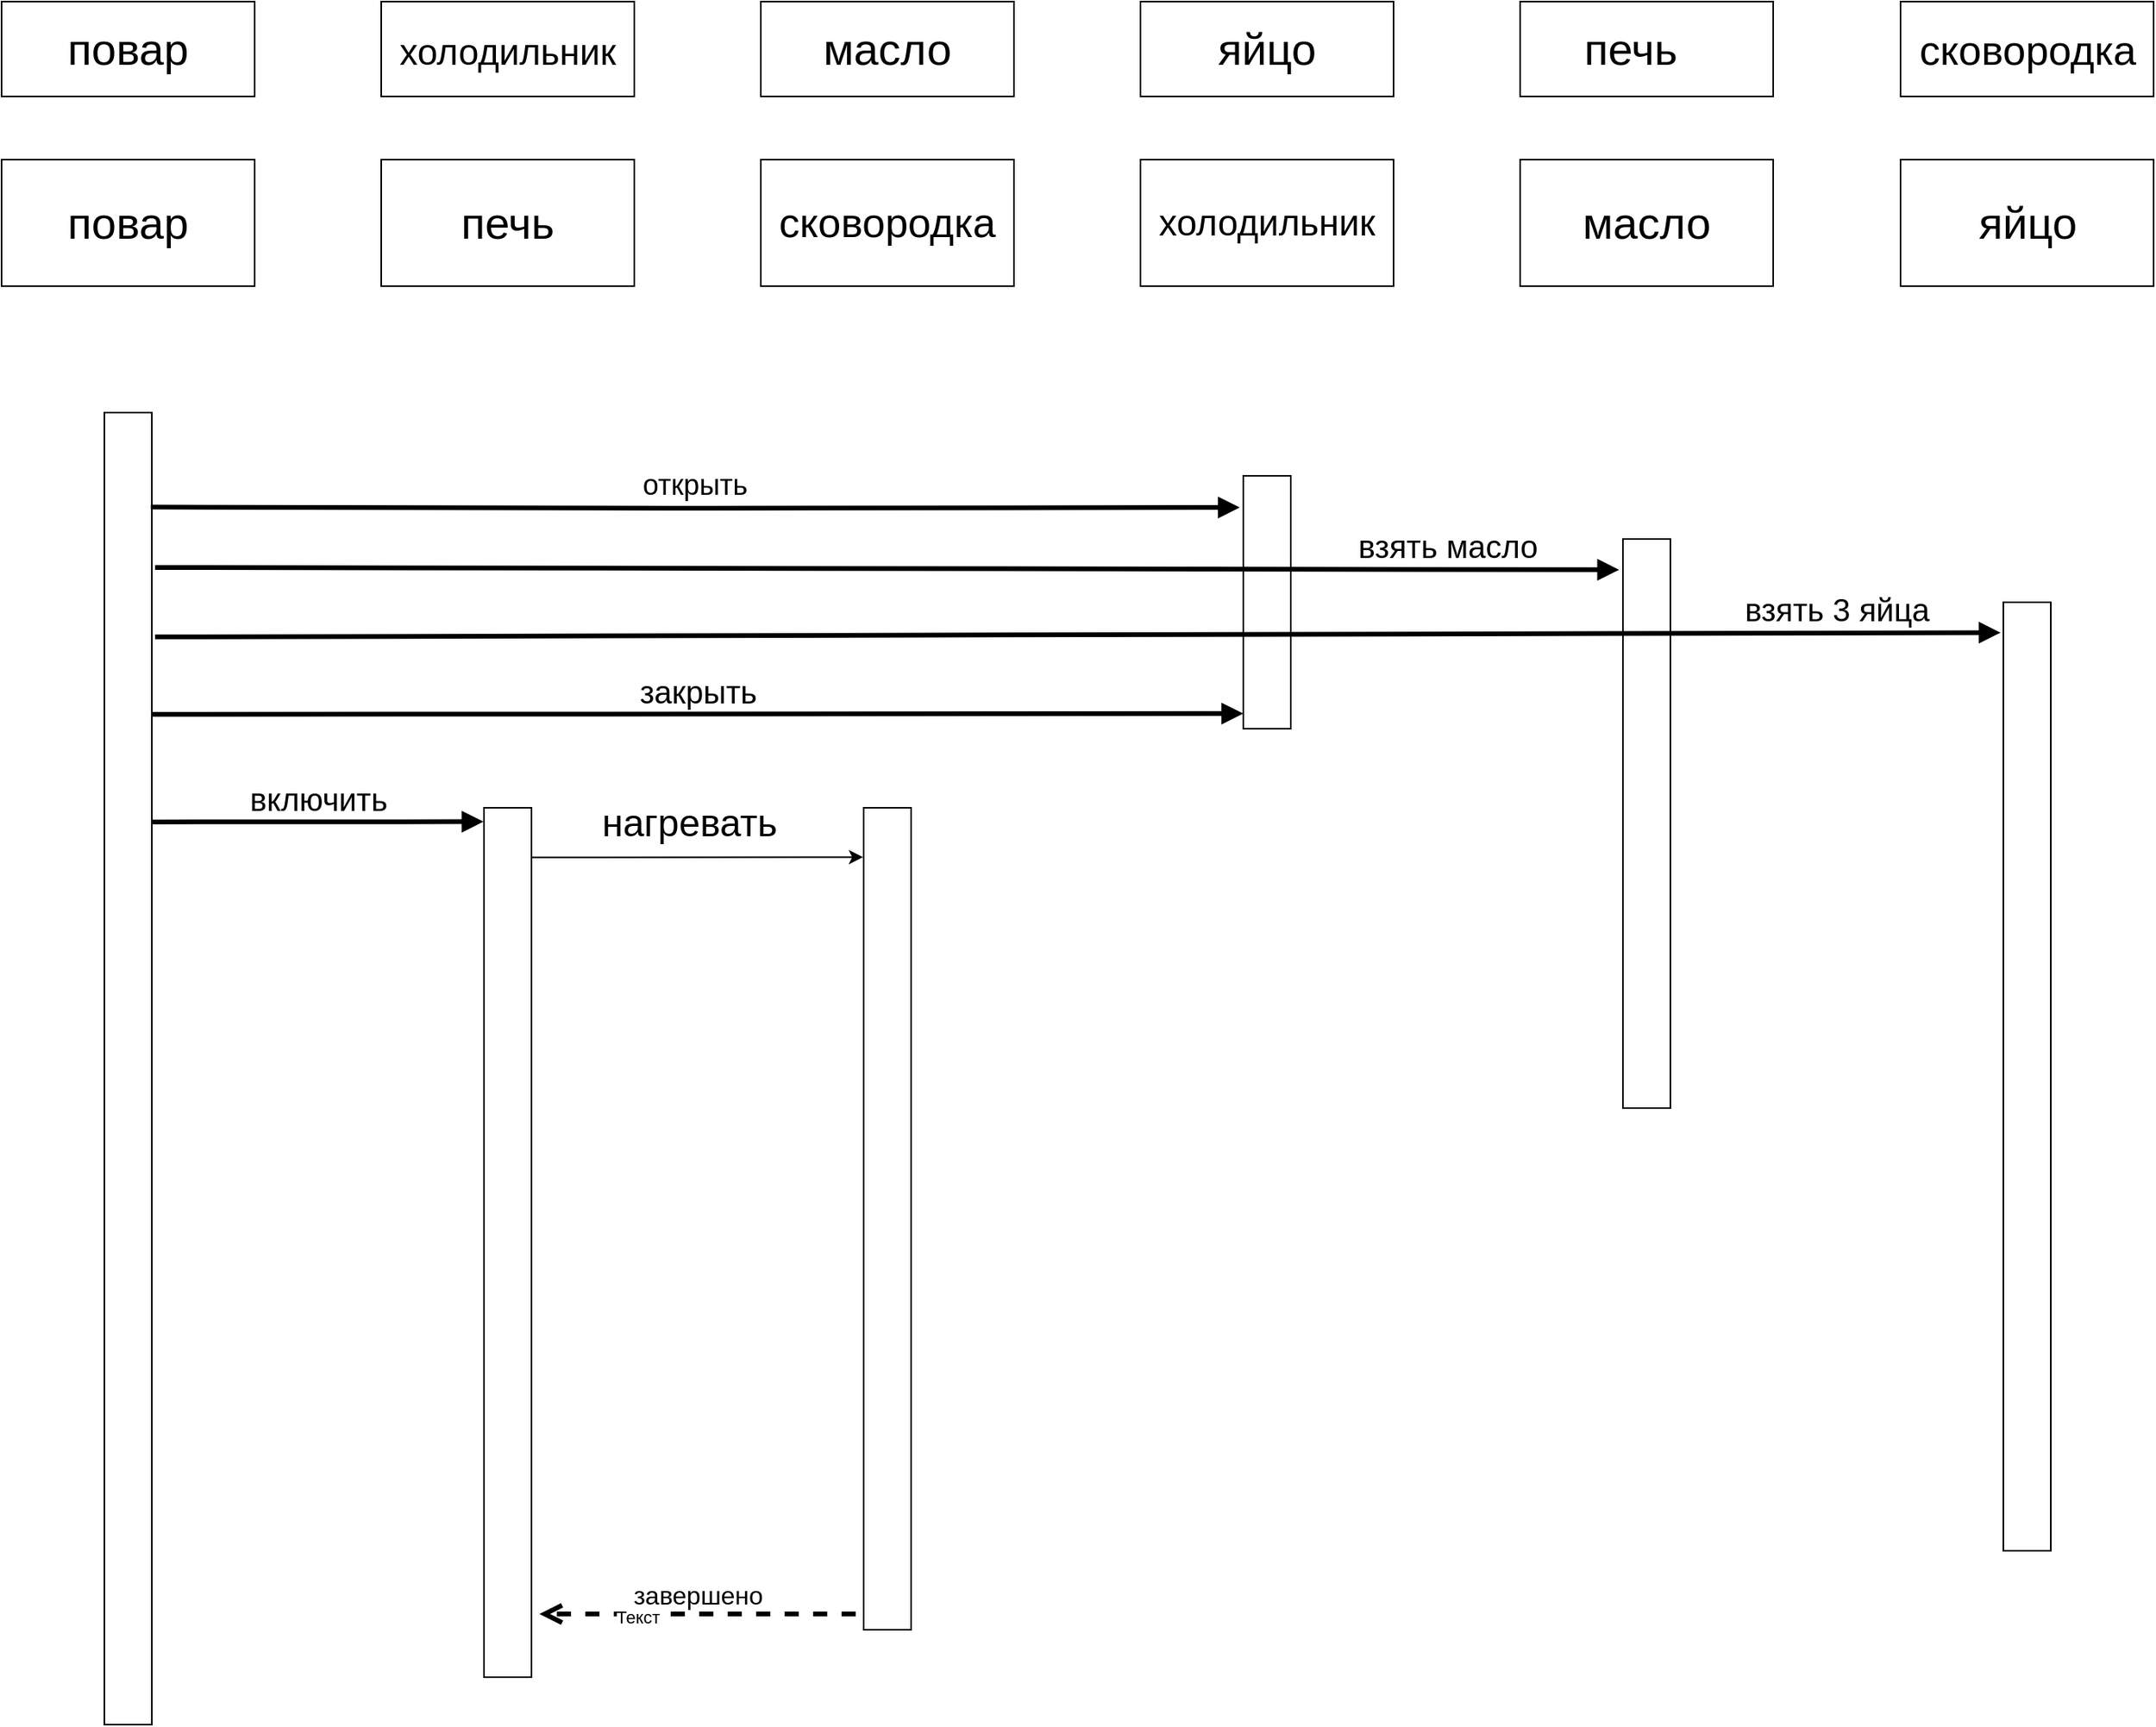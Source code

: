 <mxfile version="15.1.1" type="github">
  <diagram id="aLf2_ICq154Jyb_9Sh-q" name="Page-1">
    <mxGraphModel dx="806" dy="490" grid="1" gridSize="10" guides="1" tooltips="1" connect="1" arrows="1" fold="1" page="1" pageScale="1" pageWidth="827" pageHeight="1169" math="0" shadow="0">
      <root>
        <mxCell id="0" />
        <mxCell id="1" parent="0" />
        <mxCell id="samGDBztTZufesjh3Rk6-2" value="" style="rounded=0;whiteSpace=wrap;html=1;" vertex="1" parent="1">
          <mxGeometry x="40" y="60" width="160" height="60" as="geometry" />
        </mxCell>
        <mxCell id="samGDBztTZufesjh3Rk6-11" value="&lt;span style=&quot;color: rgba(0 , 0 , 0 , 0) ; font-family: monospace ; font-size: 0px&quot;&gt;&lt;font style=&quot;vertical-align: inherit&quot;&gt;&lt;font style=&quot;vertical-align: inherit&quot;&gt;% 3CmxGraphModel% 3E% 3Croot% 3E% 3CmxCell% 20id% 3D% 220% 22% 2F% 3E% 3CmxCell% 20id% 3D% 221% 22% 20parent% 3D% 220% 22% 2F% 3E% 3CmxCell% 20id% 3D % 222% 22% 20value% 3D% 22% 26lt% 3Bdiv% 20style% 3D% 26quot% 3Btext-align% 3A% 20justify% 26quot% 3B% 26gt% 3B% 26lt% 3Bspan% 20style% 3D% 26quot% 3Bfont-size % 3A% 2028px% 26quot% 3B% 26gt% 3B% 26lt% 3Bfont% 20style% 3D% 26quot% 3Bvertical-align% 3A% 20inherit% 26quot% 3B% 26gt% 3B% 26lt% 3Bfont% 20style% 3D% 26quot% 3Bvertical -align% 3A% 20inherit% 26quot% 3B% 26gt% 3B% 26lt% 3Bfont% 20style% 3D% 26quot% 3Bvertical-align% 3A% 20inherit% 26quot% 3B% 26gt% 3B% 26lt% 3Bfont% 20style% 3D% 26quot % 3Bvertical-align% 3A% 20inherit% 26quot% 3B% 26gt% 3B% 26lt% 3Bfont% 20style% 3D% 26quot% 3Bvertical-align% 3A% 20inherit% 26quot% 3B% 26gt% 3B% 26lt% 3Bfont% 20style% 3D % 26quot% 3Bvertical-align% 3A% 20inherit% 26quot% 3B% 26gt% 3B% D0% BF% D0% BE% D0% B2% D0% B0% D1% 80% 26lt% 3B% 2Ffont% 26gt% 3B% 26lt % 3B% 2Ffont% 26gt% 3B% 26lt% 3B% 2Ffont% 26gt% 3B% 26lt% 3B% 2Ffont% 26gt% 3B% 26lt% 3B% 2Ffont% 26gt% 3B% 26lt% 3B% 2Ffont% 26gt% 3B% 26lt% 3B% 2Fspan% 26gt% 3B% 26lt% 3B% 2Fdiv% 26gt% 3B% 22 % 20style% 3D% 22text% 3Bhtml% 3D1% 3BstrokeColor% 3Dnone% 3BfillColor% 3Dnone% 3Balign% 3Dcenter% 3BverticalAlign% 3Dmiddle% 3BwhiteSpace% 3Dwrap% 3Bounded% 3D0% 3B% 22% 20vertex% 22% % 221% 22% 3E% 3CmxGeometry% 20x% 3D% 2250% 22% 20y% 3D% 2280% 22% 20width% 3D% 22140% 22% 20height% 3D% 2220% 22% 20as% 3D% 22geometry% 22% 2F % 3E% 3C% 2FmxCell% 3E% 3C% 2Froot% 3E% 3C% 2FmxGraphModel% 3E22geometry% 22% 2F% 3E% 3C% 2FmxCell% 3E% 3C% 2Froot% 3E% 3C% 2FmxGraphModel% 3E22geometry% 22% 2F% 3E% 3C% 2FmxCell% 3E% 3C% 2Froot% 3E% 3C% 2FmxGraphModel% 3E&lt;/font&gt;&lt;/font&gt;&lt;/span&gt;" style="rounded=0;whiteSpace=wrap;html=1;" vertex="1" parent="1">
          <mxGeometry x="280" y="60" width="160" height="60" as="geometry" />
        </mxCell>
        <mxCell id="samGDBztTZufesjh3Rk6-12" value="" style="rounded=0;whiteSpace=wrap;html=1;" vertex="1" parent="1">
          <mxGeometry x="520" y="60" width="160" height="60" as="geometry" />
        </mxCell>
        <mxCell id="samGDBztTZufesjh3Rk6-13" value="" style="rounded=0;whiteSpace=wrap;html=1;" vertex="1" parent="1">
          <mxGeometry x="760" y="60" width="160" height="60" as="geometry" />
        </mxCell>
        <mxCell id="samGDBztTZufesjh3Rk6-14" value="" style="rounded=0;whiteSpace=wrap;html=1;" vertex="1" parent="1">
          <mxGeometry x="1000" y="60" width="160" height="60" as="geometry" />
        </mxCell>
        <mxCell id="samGDBztTZufesjh3Rk6-15" value="" style="rounded=0;whiteSpace=wrap;html=1;" vertex="1" parent="1">
          <mxGeometry x="1240.5" y="60" width="160" height="60" as="geometry" />
        </mxCell>
        <mxCell id="samGDBztTZufesjh3Rk6-16" value="&lt;div style=&quot;text-align: justify&quot;&gt;&lt;span style=&quot;font-size: 28px&quot;&gt;&lt;font style=&quot;vertical-align: inherit&quot;&gt;&lt;font style=&quot;vertical-align: inherit&quot;&gt;&lt;font style=&quot;vertical-align: inherit&quot;&gt;&lt;font style=&quot;vertical-align: inherit&quot;&gt;&lt;font style=&quot;vertical-align: inherit&quot;&gt;&lt;font style=&quot;vertical-align: inherit&quot;&gt;&lt;font style=&quot;vertical-align: inherit&quot;&gt;&lt;font style=&quot;vertical-align: inherit&quot;&gt;повар&lt;/font&gt;&lt;/font&gt;&lt;/font&gt;&lt;/font&gt;&lt;/font&gt;&lt;/font&gt;&lt;/font&gt;&lt;/font&gt;&lt;/span&gt;&lt;/div&gt;" style="text;html=1;strokeColor=none;fillColor=none;align=center;verticalAlign=middle;whiteSpace=wrap;rounded=0;" vertex="1" parent="1">
          <mxGeometry x="50" y="80" width="140" height="20" as="geometry" />
        </mxCell>
        <mxCell id="samGDBztTZufesjh3Rk6-17" value="&lt;div style=&quot;text-align: justify&quot;&gt;&lt;span style=&quot;font-size: 28px&quot;&gt;&lt;font style=&quot;vertical-align: inherit&quot;&gt;&lt;font style=&quot;vertical-align: inherit&quot;&gt;&lt;font style=&quot;vertical-align: inherit&quot;&gt;&lt;font style=&quot;vertical-align: inherit&quot;&gt;&lt;font style=&quot;vertical-align: inherit&quot;&gt;&lt;font style=&quot;vertical-align: inherit&quot;&gt;&lt;font style=&quot;vertical-align: inherit&quot;&gt;&lt;font style=&quot;vertical-align: inherit ; font-size: 23px&quot;&gt;&lt;font style=&quot;vertical-align: inherit&quot;&gt;&lt;font style=&quot;vertical-align: inherit&quot;&gt;&lt;font style=&quot;vertical-align: inherit&quot;&gt;&lt;font style=&quot;vertical-align: inherit&quot;&gt;холодильник&lt;/font&gt;&lt;/font&gt;&lt;/font&gt;&lt;/font&gt;&lt;/font&gt;&lt;/font&gt;&lt;/font&gt;&lt;/font&gt;&lt;/font&gt;&lt;/font&gt;&lt;/font&gt;&lt;/font&gt;&lt;/span&gt;&lt;/div&gt;" style="text;html=1;strokeColor=none;fillColor=none;align=center;verticalAlign=middle;whiteSpace=wrap;rounded=0;" vertex="1" parent="1">
          <mxGeometry x="290" y="80" width="140" height="20" as="geometry" />
        </mxCell>
        <mxCell id="samGDBztTZufesjh3Rk6-18" value="&lt;div style=&quot;text-align: justify&quot;&gt;&lt;span style=&quot;font-size: 28px&quot;&gt;&lt;font style=&quot;vertical-align: inherit&quot;&gt;&lt;font style=&quot;vertical-align: inherit&quot;&gt;&lt;font style=&quot;vertical-align: inherit&quot;&gt;&lt;font style=&quot;vertical-align: inherit&quot;&gt;&lt;font style=&quot;vertical-align: inherit&quot;&gt;&lt;font style=&quot;vertical-align: inherit&quot;&gt;&lt;font style=&quot;vertical-align: inherit&quot;&gt;&lt;font style=&quot;vertical-align: inherit&quot;&gt;&lt;font style=&quot;vertical-align: inherit&quot;&gt;&lt;font style=&quot;vertical-align: inherit&quot;&gt;масло&lt;/font&gt;&lt;/font&gt;&lt;/font&gt;&lt;/font&gt;&lt;/font&gt;&lt;/font&gt;&lt;/font&gt;&lt;/font&gt;&lt;/font&gt;&lt;/font&gt;&lt;/span&gt;&lt;/div&gt;" style="text;html=1;strokeColor=none;fillColor=none;align=center;verticalAlign=middle;whiteSpace=wrap;rounded=0;" vertex="1" parent="1">
          <mxGeometry x="530" y="80" width="140" height="20" as="geometry" />
        </mxCell>
        <mxCell id="samGDBztTZufesjh3Rk6-19" value="&lt;div style=&quot;text-align: justify&quot;&gt;&lt;span style=&quot;font-size: 28px&quot;&gt;&lt;font style=&quot;vertical-align: inherit&quot;&gt;&lt;font style=&quot;vertical-align: inherit&quot;&gt;&lt;font style=&quot;vertical-align: inherit&quot;&gt;&lt;font style=&quot;vertical-align: inherit&quot;&gt;&lt;font style=&quot;vertical-align: inherit&quot;&gt;&lt;font style=&quot;vertical-align: inherit&quot;&gt;&lt;font style=&quot;vertical-align: inherit&quot;&gt;&lt;font style=&quot;vertical-align: inherit&quot;&gt;&lt;font style=&quot;vertical-align: inherit&quot;&gt;&lt;font style=&quot;vertical-align: inherit&quot;&gt;яйцо&lt;/font&gt;&lt;/font&gt;&lt;/font&gt;&lt;/font&gt;&lt;/font&gt;&lt;/font&gt;&lt;/font&gt;&lt;/font&gt;&lt;/font&gt;&lt;/font&gt;&lt;/span&gt;&lt;/div&gt;" style="text;html=1;strokeColor=none;fillColor=none;align=center;verticalAlign=middle;whiteSpace=wrap;rounded=0;" vertex="1" parent="1">
          <mxGeometry x="770" y="80" width="140" height="20" as="geometry" />
        </mxCell>
        <mxCell id="samGDBztTZufesjh3Rk6-20" value="&lt;div style=&quot;text-align: justify&quot;&gt;&lt;span style=&quot;font-size: 28px&quot;&gt;&lt;font style=&quot;vertical-align: inherit&quot;&gt;&lt;font style=&quot;vertical-align: inherit&quot;&gt;&lt;font style=&quot;vertical-align: inherit&quot;&gt;&lt;font style=&quot;vertical-align: inherit&quot;&gt;&lt;font style=&quot;vertical-align: inherit&quot;&gt;&lt;font style=&quot;vertical-align: inherit&quot;&gt;&lt;font style=&quot;vertical-align: inherit&quot;&gt;&lt;font style=&quot;vertical-align: inherit&quot;&gt;&lt;font style=&quot;vertical-align: inherit&quot;&gt;&lt;font style=&quot;vertical-align: inherit&quot;&gt;печь&lt;/font&gt;&lt;/font&gt;&lt;/font&gt;&lt;/font&gt;&lt;/font&gt;&lt;/font&gt;&lt;/font&gt;&lt;/font&gt;&lt;/font&gt;&lt;/font&gt;&lt;/span&gt;&lt;/div&gt;" style="text;html=1;strokeColor=none;fillColor=none;align=center;verticalAlign=middle;whiteSpace=wrap;rounded=0;" vertex="1" parent="1">
          <mxGeometry x="1000" y="80" width="140" height="20" as="geometry" />
        </mxCell>
        <mxCell id="samGDBztTZufesjh3Rk6-21" value="&lt;div style=&quot;text-align: justify&quot;&gt;&lt;span style=&quot;font-size: 28px&quot;&gt;&lt;font style=&quot;vertical-align: inherit&quot;&gt;&lt;font style=&quot;vertical-align: inherit&quot;&gt;&lt;font style=&quot;vertical-align: inherit&quot;&gt;&lt;font style=&quot;vertical-align: inherit&quot;&gt;&lt;font style=&quot;vertical-align: inherit&quot;&gt;&lt;font style=&quot;vertical-align: inherit&quot;&gt;&lt;font style=&quot;vertical-align: inherit&quot;&gt;&lt;font style=&quot;vertical-align: inherit ; font-size: 26px&quot;&gt;&lt;font style=&quot;vertical-align: inherit&quot;&gt;&lt;font style=&quot;vertical-align: inherit&quot;&gt;сковородка&lt;/font&gt;&lt;/font&gt;&lt;/font&gt;&lt;/font&gt;&lt;/font&gt;&lt;/font&gt;&lt;/font&gt;&lt;/font&gt;&lt;/font&gt;&lt;/font&gt;&lt;/span&gt;&lt;/div&gt;" style="text;html=1;strokeColor=none;fillColor=none;align=center;verticalAlign=middle;whiteSpace=wrap;rounded=0;" vertex="1" parent="1">
          <mxGeometry x="1250.5" y="80" width="140" height="20" as="geometry" />
        </mxCell>
        <mxCell id="samGDBztTZufesjh3Rk6-22" value="" style="html=1;points=[];perimeter=orthogonalPerimeter;" vertex="1" parent="1">
          <mxGeometry x="345" y="570" width="30" height="550" as="geometry" />
        </mxCell>
        <mxCell id="samGDBztTZufesjh3Rk6-23" value="" style="html=1;points=[];perimeter=orthogonalPerimeter;" vertex="1" parent="1">
          <mxGeometry x="585" y="570" width="30" height="520" as="geometry" />
        </mxCell>
        <mxCell id="samGDBztTZufesjh3Rk6-24" value="" style="endArrow=classic;html=1;entryX=-0.011;entryY=0.06;entryDx=0;entryDy=0;entryPerimeter=0;exitX=0.989;exitY=0.057;exitDx=0;exitDy=0;exitPerimeter=0;" edge="1" parent="1" source="samGDBztTZufesjh3Rk6-22" target="samGDBztTZufesjh3Rk6-23">
          <mxGeometry width="50" height="50" relative="1" as="geometry">
            <mxPoint x="730" y="560" as="sourcePoint" />
            <mxPoint x="780" y="510" as="targetPoint" />
          </mxGeometry>
        </mxCell>
        <mxCell id="samGDBztTZufesjh3Rk6-28" value="&lt;span style=&quot;font-size: 28px ; text-align: justify&quot;&gt;&lt;font style=&quot;vertical-align: inherit&quot;&gt;&lt;font style=&quot;vertical-align: inherit&quot;&gt;повар&lt;/font&gt;&lt;/font&gt;&lt;/span&gt;" style="whiteSpace=wrap;html=1;align=center;" vertex="1" parent="1">
          <mxGeometry x="40" y="160" width="160" height="80" as="geometry" />
        </mxCell>
        <mxCell id="samGDBztTZufesjh3Rk6-29" value="&lt;span style=&quot;font-size: 28px ; text-align: justify&quot;&gt;&lt;font style=&quot;vertical-align: inherit&quot;&gt;&lt;font style=&quot;vertical-align: inherit&quot;&gt;печь&lt;/font&gt;&lt;/font&gt;&lt;/span&gt;" style="whiteSpace=wrap;html=1;align=center;" vertex="1" parent="1">
          <mxGeometry x="280" y="160" width="160" height="80" as="geometry" />
        </mxCell>
        <mxCell id="samGDBztTZufesjh3Rk6-30" value="&lt;span style=&quot;font-size: 26px ; text-align: justify&quot;&gt;&lt;font style=&quot;vertical-align: inherit&quot;&gt;&lt;font style=&quot;vertical-align: inherit&quot;&gt;сковородка&lt;/font&gt;&lt;/font&gt;&lt;/span&gt;" style="whiteSpace=wrap;html=1;align=center;" vertex="1" parent="1">
          <mxGeometry x="520" y="160" width="160" height="80" as="geometry" />
        </mxCell>
        <mxCell id="samGDBztTZufesjh3Rk6-31" value="&lt;span style=&quot;font-size: 23px ; text-align: justify&quot;&gt;&lt;font style=&quot;vertical-align: inherit&quot;&gt;&lt;font style=&quot;vertical-align: inherit&quot;&gt;холодильник&lt;/font&gt;&lt;/font&gt;&lt;/span&gt;" style="whiteSpace=wrap;html=1;align=center;" vertex="1" parent="1">
          <mxGeometry x="760" y="160" width="160" height="80" as="geometry" />
        </mxCell>
        <mxCell id="samGDBztTZufesjh3Rk6-32" value="&lt;span style=&quot;font-size: 28px ; text-align: justify&quot;&gt;&lt;font style=&quot;vertical-align: inherit&quot;&gt;&lt;font style=&quot;vertical-align: inherit&quot;&gt;масло&lt;/font&gt;&lt;/font&gt;&lt;/span&gt;" style="whiteSpace=wrap;html=1;align=center;" vertex="1" parent="1">
          <mxGeometry x="1000" y="160" width="160" height="80" as="geometry" />
        </mxCell>
        <mxCell id="samGDBztTZufesjh3Rk6-33" value="&lt;span style=&quot;font-size: 28px ; text-align: justify&quot;&gt;яйцо&lt;/span&gt;" style="whiteSpace=wrap;html=1;align=center;" vertex="1" parent="1">
          <mxGeometry x="1240.5" y="160" width="160" height="80" as="geometry" />
        </mxCell>
        <mxCell id="samGDBztTZufesjh3Rk6-35" value="" style="html=1;points=[];perimeter=orthogonalPerimeter;" vertex="1" parent="1">
          <mxGeometry x="105" y="320" width="30" height="830" as="geometry" />
        </mxCell>
        <mxCell id="samGDBztTZufesjh3Rk6-36" value="" style="html=1;points=[];perimeter=orthogonalPerimeter;" vertex="1" parent="1">
          <mxGeometry x="825" y="360" width="30" height="160" as="geometry" />
        </mxCell>
        <mxCell id="samGDBztTZufesjh3Rk6-39" value="" style="html=1;points=[];perimeter=orthogonalPerimeter;" vertex="1" parent="1">
          <mxGeometry x="1065" y="400" width="30" height="360" as="geometry" />
        </mxCell>
        <mxCell id="samGDBztTZufesjh3Rk6-40" value="" style="html=1;points=[];perimeter=orthogonalPerimeter;" vertex="1" parent="1">
          <mxGeometry x="1305.5" y="440" width="30" height="600" as="geometry" />
        </mxCell>
        <mxCell id="samGDBztTZufesjh3Rk6-42" value="&lt;font style=&quot;vertical-align: inherit&quot;&gt;&lt;font style=&quot;vertical-align: inherit ; font-size: 24px&quot;&gt;&lt;font style=&quot;vertical-align: inherit&quot;&gt;&lt;font style=&quot;vertical-align: inherit&quot;&gt;&lt;font style=&quot;vertical-align: inherit&quot;&gt;&lt;font style=&quot;vertical-align: inherit&quot;&gt;&lt;font style=&quot;vertical-align: inherit&quot;&gt;&lt;font style=&quot;vertical-align: inherit&quot;&gt;&lt;font style=&quot;vertical-align: inherit&quot;&gt;&lt;font style=&quot;vertical-align: inherit&quot;&gt;нагревать&lt;/font&gt;&lt;/font&gt;&lt;/font&gt;&lt;/font&gt;&lt;/font&gt;&lt;/font&gt;&lt;/font&gt;&lt;/font&gt;&lt;/font&gt;&lt;/font&gt;" style="text;html=1;strokeColor=none;fillColor=none;align=center;verticalAlign=middle;whiteSpace=wrap;rounded=0;" vertex="1" parent="1">
          <mxGeometry x="430" y="570" width="90" height="20" as="geometry" />
        </mxCell>
        <mxCell id="samGDBztTZufesjh3Rk6-46" value="&lt;span style=&quot;font-size: 16px&quot;&gt;&lt;font style=&quot;vertical-align: inherit&quot;&gt;&lt;font style=&quot;vertical-align: inherit&quot;&gt;завершено&lt;/font&gt;&lt;/font&gt;&lt;/span&gt;" style="html=1;verticalAlign=bottom;endArrow=open;dashed=1;endSize=8;strokeWidth=3;" edge="1" parent="1">
          <mxGeometry relative="1" as="geometry">
            <mxPoint x="580" y="1080" as="sourcePoint" />
            <mxPoint x="380" y="1080" as="targetPoint" />
            <Array as="points" />
          </mxGeometry>
        </mxCell>
        <mxCell id="samGDBztTZufesjh3Rk6-47" value="&lt;font style=&quot;vertical-align: inherit&quot;&gt;&lt;font style=&quot;vertical-align: inherit&quot;&gt;Текст&lt;/font&gt;&lt;/font&gt;" style="edgeLabel;html=1;align=center;verticalAlign=middle;resizable=0;points=[];" vertex="1" connectable="0" parent="samGDBztTZufesjh3Rk6-46">
          <mxGeometry x="0.38" y="2" relative="1" as="geometry">
            <mxPoint as="offset" />
          </mxGeometry>
        </mxCell>
        <mxCell id="samGDBztTZufesjh3Rk6-51" value="&lt;font style=&quot;vertical-align: inherit&quot;&gt;&lt;font style=&quot;vertical-align: inherit ; font-size: 20px&quot;&gt;закрыть&lt;/font&gt;&lt;/font&gt;" style="html=1;verticalAlign=bottom;endArrow=block;strokeWidth=3;entryX=0;entryY=0.94;entryDx=0;entryDy=0;entryPerimeter=0;exitX=1.007;exitY=0.23;exitDx=0;exitDy=0;exitPerimeter=0;" edge="1" parent="1" source="samGDBztTZufesjh3Rk6-35" target="samGDBztTZufesjh3Rk6-36">
          <mxGeometry width="80" relative="1" as="geometry">
            <mxPoint x="140" y="510" as="sourcePoint" />
            <mxPoint x="830" y="460" as="targetPoint" />
          </mxGeometry>
        </mxCell>
        <mxCell id="samGDBztTZufesjh3Rk6-52" value="&lt;font style=&quot;vertical-align: inherit&quot;&gt;&lt;font style=&quot;vertical-align: inherit ; font-size: 18px&quot;&gt;открыть&lt;/font&gt;&lt;/font&gt;" style="html=1;verticalAlign=bottom;endArrow=block;strokeWidth=3;entryX=-0.074;entryY=0.125;entryDx=0;entryDy=0;entryPerimeter=0;exitX=0.978;exitY=0.072;exitDx=0;exitDy=0;exitPerimeter=0;" edge="1" parent="1" source="samGDBztTZufesjh3Rk6-35" target="samGDBztTZufesjh3Rk6-36">
          <mxGeometry width="80" relative="1" as="geometry">
            <mxPoint x="150" y="380" as="sourcePoint" />
            <mxPoint x="820.0" y="380" as="targetPoint" />
            <Array as="points">
              <mxPoint x="475.21" y="380.5" />
            </Array>
          </mxGeometry>
        </mxCell>
        <mxCell id="samGDBztTZufesjh3Rk6-53" value="&lt;font style=&quot;vertical-align: inherit&quot;&gt;&lt;font style=&quot;vertical-align: inherit ; font-size: 20px&quot;&gt;&lt;font style=&quot;vertical-align: inherit&quot;&gt;&lt;font style=&quot;vertical-align: inherit&quot;&gt;&lt;font style=&quot;vertical-align: inherit&quot;&gt;&lt;font style=&quot;vertical-align: inherit&quot;&gt;взять масло&lt;/font&gt;&lt;/font&gt;&lt;/font&gt;&lt;/font&gt;&lt;/font&gt;&lt;/font&gt;" style="html=1;verticalAlign=bottom;endArrow=block;strokeWidth=3;exitX=1.067;exitY=0.118;exitDx=0;exitDy=0;exitPerimeter=0;entryX=-0.08;entryY=0.054;entryDx=0;entryDy=0;entryPerimeter=0;" edge="1" parent="1" source="samGDBztTZufesjh3Rk6-35" target="samGDBztTZufesjh3Rk6-39">
          <mxGeometry x="0.764" width="80" relative="1" as="geometry">
            <mxPoint x="135" y="430.5" as="sourcePoint" />
            <mxPoint x="1070" y="420" as="targetPoint" />
            <mxPoint as="offset" />
          </mxGeometry>
        </mxCell>
        <mxCell id="samGDBztTZufesjh3Rk6-54" value="&lt;font style=&quot;vertical-align: inherit&quot;&gt;&lt;font style=&quot;vertical-align: inherit ; font-size: 20px&quot;&gt;&lt;font style=&quot;vertical-align: inherit&quot;&gt;&lt;font style=&quot;vertical-align: inherit&quot;&gt;&lt;font style=&quot;vertical-align: inherit&quot;&gt;&lt;font style=&quot;vertical-align: inherit&quot;&gt;&lt;font style=&quot;vertical-align: inherit&quot;&gt;&lt;font style=&quot;vertical-align: inherit&quot;&gt;&lt;font style=&quot;vertical-align: inherit&quot;&gt;&lt;font style=&quot;vertical-align: inherit&quot;&gt;&lt;font style=&quot;vertical-align: inherit&quot;&gt;&lt;font style=&quot;vertical-align: inherit&quot;&gt;взять 3 яйца&lt;/font&gt;&lt;/font&gt;&lt;/font&gt;&lt;/font&gt;&lt;/font&gt;&lt;/font&gt;&lt;/font&gt;&lt;/font&gt;&lt;/font&gt;&lt;/font&gt;&lt;/font&gt;&lt;/font&gt;" style="html=1;verticalAlign=bottom;endArrow=block;strokeWidth=3;exitX=1.067;exitY=0.171;exitDx=0;exitDy=0;exitPerimeter=0;entryX=-0.058;entryY=0.032;entryDx=0;entryDy=0;entryPerimeter=0;" edge="1" parent="1" source="samGDBztTZufesjh3Rk6-35" target="samGDBztTZufesjh3Rk6-40">
          <mxGeometry x="0.822" width="80" relative="1" as="geometry">
            <mxPoint x="370" y="453.97" as="sourcePoint" />
            <mxPoint x="1303.67" y="459.65" as="targetPoint" />
            <mxPoint as="offset" />
          </mxGeometry>
        </mxCell>
        <mxCell id="samGDBztTZufesjh3Rk6-55" value="&lt;font style=&quot;vertical-align: inherit&quot;&gt;&lt;font style=&quot;vertical-align: inherit ; font-size: 20px&quot;&gt;&lt;font style=&quot;vertical-align: inherit&quot;&gt;&lt;font style=&quot;vertical-align: inherit&quot;&gt;включить&lt;/font&gt;&lt;/font&gt;&lt;/font&gt;&lt;/font&gt;" style="html=1;verticalAlign=bottom;endArrow=block;strokeWidth=3;exitX=0.99;exitY=0.312;exitDx=0;exitDy=0;exitPerimeter=0;entryX=-0.011;entryY=0.016;entryDx=0;entryDy=0;entryPerimeter=0;" edge="1" parent="1" source="samGDBztTZufesjh3Rk6-35" target="samGDBztTZufesjh3Rk6-22">
          <mxGeometry width="80" relative="1" as="geometry">
            <mxPoint x="150" y="590.5" as="sourcePoint" />
            <mxPoint x="343" y="570" as="targetPoint" />
          </mxGeometry>
        </mxCell>
      </root>
    </mxGraphModel>
  </diagram>
</mxfile>
